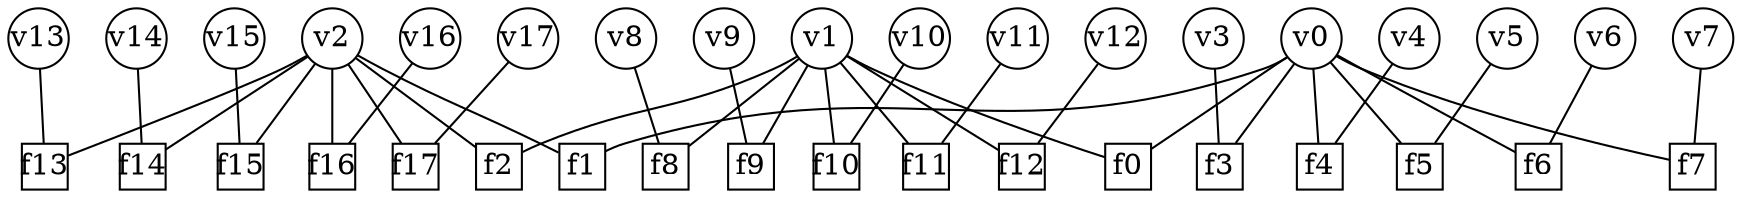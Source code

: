 graph FactorGraph {
node[shape=circle,width=0.4,fixedsize=true];
	v0;
	v1;
	v2;
	v3;
	v4;
	v5;
	v6;
	v7;
	v8;
	v9;
	v10;
	v11;
	v12;
	v13;
	v14;
	v15;
	v16;
	v17;
node[shape=box,width=0.3,height=0.3,fixedsize=true];
	f0;
	f1;
	f2;
	f3;
	f4;
	f5;
	f6;
	f7;
	f8;
	f9;
	f10;
	f11;
	f12;
	f13;
	f14;
	f15;
	f16;
	f17;
	v0 -- f0;
	v0 -- f1;
	v0 -- f3;
	v0 -- f4;
	v0 -- f5;
	v0 -- f6;
	v0 -- f7;
	v1 -- f0;
	v1 -- f2;
	v1 -- f8;
	v1 -- f9;
	v1 -- f10;
	v1 -- f11;
	v1 -- f12;
	v2 -- f1;
	v2 -- f2;
	v2 -- f13;
	v2 -- f14;
	v2 -- f15;
	v2 -- f16;
	v2 -- f17;
	v3 -- f3;
	v4 -- f4;
	v5 -- f5;
	v6 -- f6;
	v7 -- f7;
	v8 -- f8;
	v9 -- f9;
	v10 -- f10;
	v11 -- f11;
	v12 -- f12;
	v13 -- f13;
	v14 -- f14;
	v15 -- f15;
	v16 -- f16;
	v17 -- f17;
}
